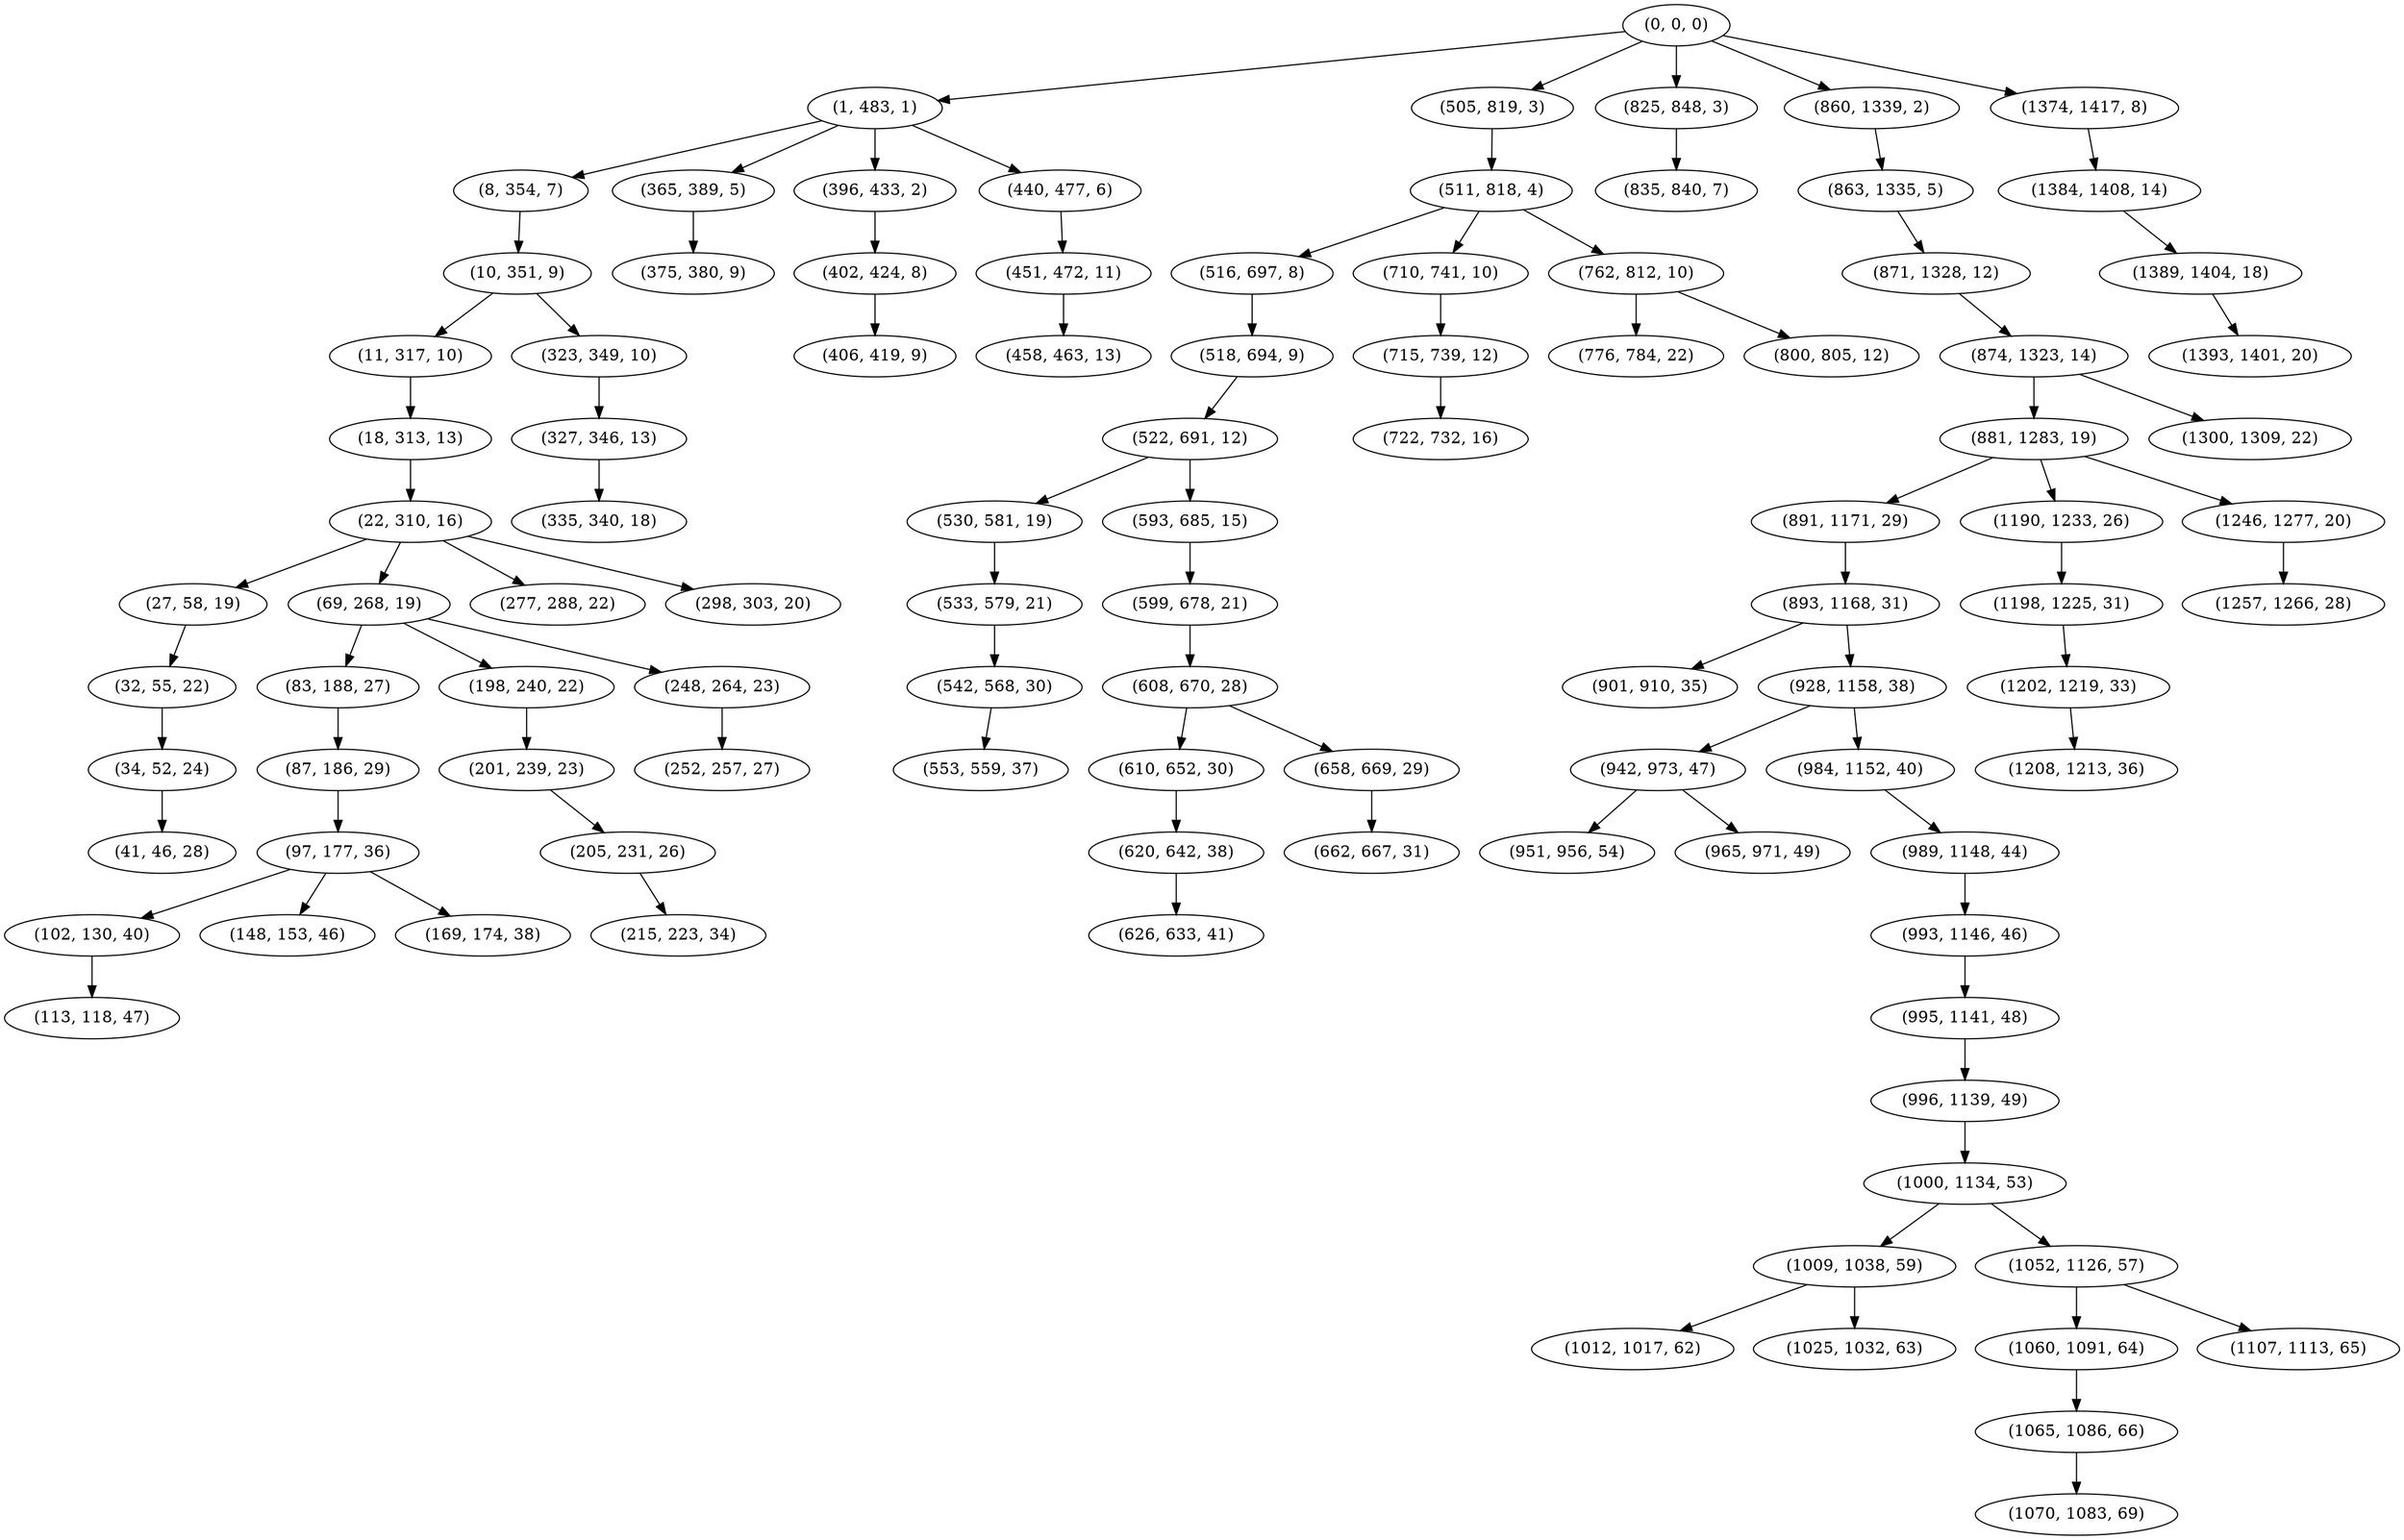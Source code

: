 digraph tree {
    "(0, 0, 0)";
    "(1, 483, 1)";
    "(8, 354, 7)";
    "(10, 351, 9)";
    "(11, 317, 10)";
    "(18, 313, 13)";
    "(22, 310, 16)";
    "(27, 58, 19)";
    "(32, 55, 22)";
    "(34, 52, 24)";
    "(41, 46, 28)";
    "(69, 268, 19)";
    "(83, 188, 27)";
    "(87, 186, 29)";
    "(97, 177, 36)";
    "(102, 130, 40)";
    "(113, 118, 47)";
    "(148, 153, 46)";
    "(169, 174, 38)";
    "(198, 240, 22)";
    "(201, 239, 23)";
    "(205, 231, 26)";
    "(215, 223, 34)";
    "(248, 264, 23)";
    "(252, 257, 27)";
    "(277, 288, 22)";
    "(298, 303, 20)";
    "(323, 349, 10)";
    "(327, 346, 13)";
    "(335, 340, 18)";
    "(365, 389, 5)";
    "(375, 380, 9)";
    "(396, 433, 2)";
    "(402, 424, 8)";
    "(406, 419, 9)";
    "(440, 477, 6)";
    "(451, 472, 11)";
    "(458, 463, 13)";
    "(505, 819, 3)";
    "(511, 818, 4)";
    "(516, 697, 8)";
    "(518, 694, 9)";
    "(522, 691, 12)";
    "(530, 581, 19)";
    "(533, 579, 21)";
    "(542, 568, 30)";
    "(553, 559, 37)";
    "(593, 685, 15)";
    "(599, 678, 21)";
    "(608, 670, 28)";
    "(610, 652, 30)";
    "(620, 642, 38)";
    "(626, 633, 41)";
    "(658, 669, 29)";
    "(662, 667, 31)";
    "(710, 741, 10)";
    "(715, 739, 12)";
    "(722, 732, 16)";
    "(762, 812, 10)";
    "(776, 784, 22)";
    "(800, 805, 12)";
    "(825, 848, 3)";
    "(835, 840, 7)";
    "(860, 1339, 2)";
    "(863, 1335, 5)";
    "(871, 1328, 12)";
    "(874, 1323, 14)";
    "(881, 1283, 19)";
    "(891, 1171, 29)";
    "(893, 1168, 31)";
    "(901, 910, 35)";
    "(928, 1158, 38)";
    "(942, 973, 47)";
    "(951, 956, 54)";
    "(965, 971, 49)";
    "(984, 1152, 40)";
    "(989, 1148, 44)";
    "(993, 1146, 46)";
    "(995, 1141, 48)";
    "(996, 1139, 49)";
    "(1000, 1134, 53)";
    "(1009, 1038, 59)";
    "(1012, 1017, 62)";
    "(1025, 1032, 63)";
    "(1052, 1126, 57)";
    "(1060, 1091, 64)";
    "(1065, 1086, 66)";
    "(1070, 1083, 69)";
    "(1107, 1113, 65)";
    "(1190, 1233, 26)";
    "(1198, 1225, 31)";
    "(1202, 1219, 33)";
    "(1208, 1213, 36)";
    "(1246, 1277, 20)";
    "(1257, 1266, 28)";
    "(1300, 1309, 22)";
    "(1374, 1417, 8)";
    "(1384, 1408, 14)";
    "(1389, 1404, 18)";
    "(1393, 1401, 20)";
    "(0, 0, 0)" -> "(1, 483, 1)";
    "(0, 0, 0)" -> "(505, 819, 3)";
    "(0, 0, 0)" -> "(825, 848, 3)";
    "(0, 0, 0)" -> "(860, 1339, 2)";
    "(0, 0, 0)" -> "(1374, 1417, 8)";
    "(1, 483, 1)" -> "(8, 354, 7)";
    "(1, 483, 1)" -> "(365, 389, 5)";
    "(1, 483, 1)" -> "(396, 433, 2)";
    "(1, 483, 1)" -> "(440, 477, 6)";
    "(8, 354, 7)" -> "(10, 351, 9)";
    "(10, 351, 9)" -> "(11, 317, 10)";
    "(10, 351, 9)" -> "(323, 349, 10)";
    "(11, 317, 10)" -> "(18, 313, 13)";
    "(18, 313, 13)" -> "(22, 310, 16)";
    "(22, 310, 16)" -> "(27, 58, 19)";
    "(22, 310, 16)" -> "(69, 268, 19)";
    "(22, 310, 16)" -> "(277, 288, 22)";
    "(22, 310, 16)" -> "(298, 303, 20)";
    "(27, 58, 19)" -> "(32, 55, 22)";
    "(32, 55, 22)" -> "(34, 52, 24)";
    "(34, 52, 24)" -> "(41, 46, 28)";
    "(69, 268, 19)" -> "(83, 188, 27)";
    "(69, 268, 19)" -> "(198, 240, 22)";
    "(69, 268, 19)" -> "(248, 264, 23)";
    "(83, 188, 27)" -> "(87, 186, 29)";
    "(87, 186, 29)" -> "(97, 177, 36)";
    "(97, 177, 36)" -> "(102, 130, 40)";
    "(97, 177, 36)" -> "(148, 153, 46)";
    "(97, 177, 36)" -> "(169, 174, 38)";
    "(102, 130, 40)" -> "(113, 118, 47)";
    "(198, 240, 22)" -> "(201, 239, 23)";
    "(201, 239, 23)" -> "(205, 231, 26)";
    "(205, 231, 26)" -> "(215, 223, 34)";
    "(248, 264, 23)" -> "(252, 257, 27)";
    "(323, 349, 10)" -> "(327, 346, 13)";
    "(327, 346, 13)" -> "(335, 340, 18)";
    "(365, 389, 5)" -> "(375, 380, 9)";
    "(396, 433, 2)" -> "(402, 424, 8)";
    "(402, 424, 8)" -> "(406, 419, 9)";
    "(440, 477, 6)" -> "(451, 472, 11)";
    "(451, 472, 11)" -> "(458, 463, 13)";
    "(505, 819, 3)" -> "(511, 818, 4)";
    "(511, 818, 4)" -> "(516, 697, 8)";
    "(511, 818, 4)" -> "(710, 741, 10)";
    "(511, 818, 4)" -> "(762, 812, 10)";
    "(516, 697, 8)" -> "(518, 694, 9)";
    "(518, 694, 9)" -> "(522, 691, 12)";
    "(522, 691, 12)" -> "(530, 581, 19)";
    "(522, 691, 12)" -> "(593, 685, 15)";
    "(530, 581, 19)" -> "(533, 579, 21)";
    "(533, 579, 21)" -> "(542, 568, 30)";
    "(542, 568, 30)" -> "(553, 559, 37)";
    "(593, 685, 15)" -> "(599, 678, 21)";
    "(599, 678, 21)" -> "(608, 670, 28)";
    "(608, 670, 28)" -> "(610, 652, 30)";
    "(608, 670, 28)" -> "(658, 669, 29)";
    "(610, 652, 30)" -> "(620, 642, 38)";
    "(620, 642, 38)" -> "(626, 633, 41)";
    "(658, 669, 29)" -> "(662, 667, 31)";
    "(710, 741, 10)" -> "(715, 739, 12)";
    "(715, 739, 12)" -> "(722, 732, 16)";
    "(762, 812, 10)" -> "(776, 784, 22)";
    "(762, 812, 10)" -> "(800, 805, 12)";
    "(825, 848, 3)" -> "(835, 840, 7)";
    "(860, 1339, 2)" -> "(863, 1335, 5)";
    "(863, 1335, 5)" -> "(871, 1328, 12)";
    "(871, 1328, 12)" -> "(874, 1323, 14)";
    "(874, 1323, 14)" -> "(881, 1283, 19)";
    "(874, 1323, 14)" -> "(1300, 1309, 22)";
    "(881, 1283, 19)" -> "(891, 1171, 29)";
    "(881, 1283, 19)" -> "(1190, 1233, 26)";
    "(881, 1283, 19)" -> "(1246, 1277, 20)";
    "(891, 1171, 29)" -> "(893, 1168, 31)";
    "(893, 1168, 31)" -> "(901, 910, 35)";
    "(893, 1168, 31)" -> "(928, 1158, 38)";
    "(928, 1158, 38)" -> "(942, 973, 47)";
    "(928, 1158, 38)" -> "(984, 1152, 40)";
    "(942, 973, 47)" -> "(951, 956, 54)";
    "(942, 973, 47)" -> "(965, 971, 49)";
    "(984, 1152, 40)" -> "(989, 1148, 44)";
    "(989, 1148, 44)" -> "(993, 1146, 46)";
    "(993, 1146, 46)" -> "(995, 1141, 48)";
    "(995, 1141, 48)" -> "(996, 1139, 49)";
    "(996, 1139, 49)" -> "(1000, 1134, 53)";
    "(1000, 1134, 53)" -> "(1009, 1038, 59)";
    "(1000, 1134, 53)" -> "(1052, 1126, 57)";
    "(1009, 1038, 59)" -> "(1012, 1017, 62)";
    "(1009, 1038, 59)" -> "(1025, 1032, 63)";
    "(1052, 1126, 57)" -> "(1060, 1091, 64)";
    "(1052, 1126, 57)" -> "(1107, 1113, 65)";
    "(1060, 1091, 64)" -> "(1065, 1086, 66)";
    "(1065, 1086, 66)" -> "(1070, 1083, 69)";
    "(1190, 1233, 26)" -> "(1198, 1225, 31)";
    "(1198, 1225, 31)" -> "(1202, 1219, 33)";
    "(1202, 1219, 33)" -> "(1208, 1213, 36)";
    "(1246, 1277, 20)" -> "(1257, 1266, 28)";
    "(1374, 1417, 8)" -> "(1384, 1408, 14)";
    "(1384, 1408, 14)" -> "(1389, 1404, 18)";
    "(1389, 1404, 18)" -> "(1393, 1401, 20)";
}
